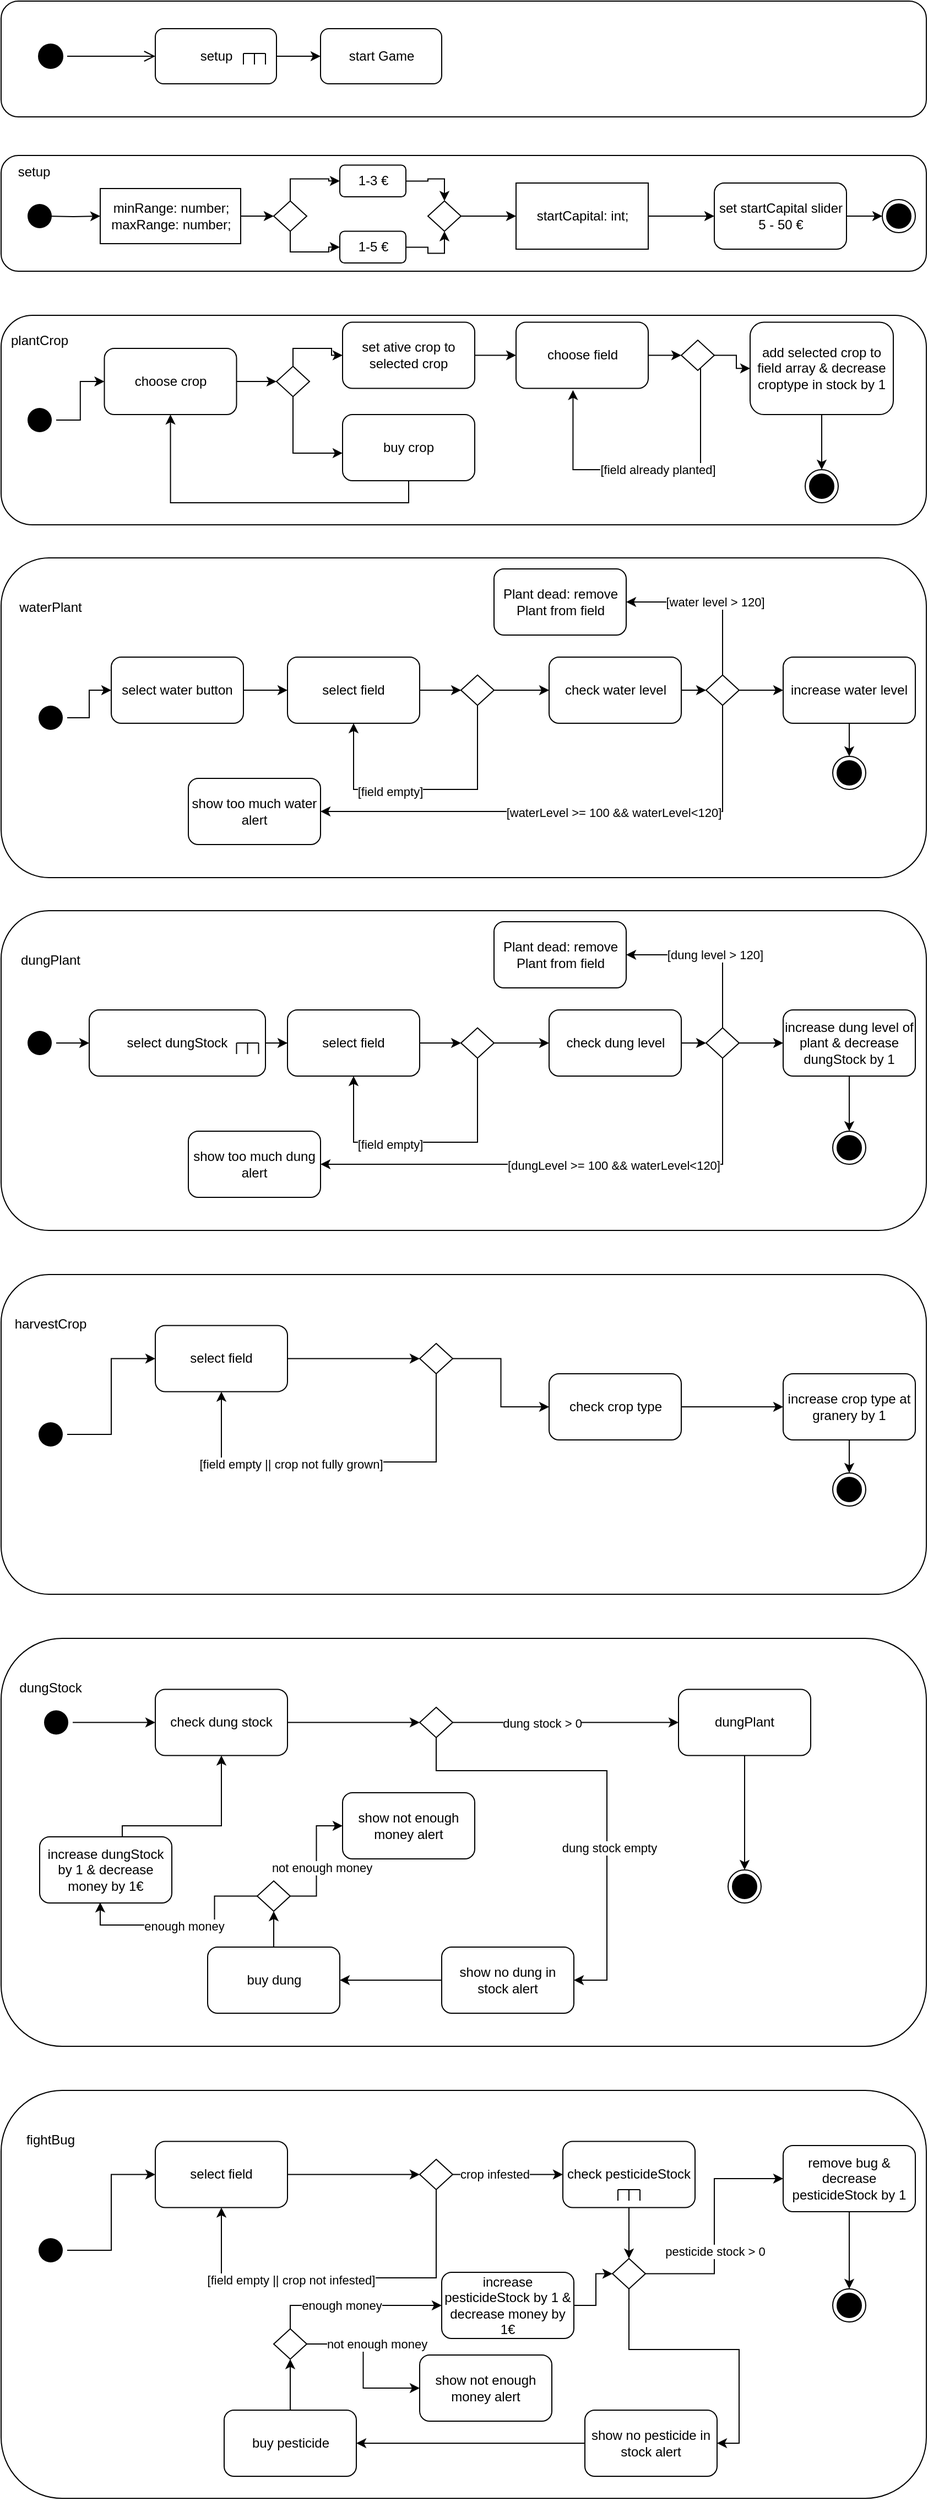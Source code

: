 <mxfile version="20.0.4" type="device"><diagram id="ljywPonGEnVILHPNDB17" name="Page-1"><mxGraphModel dx="1185" dy="603" grid="1" gridSize="10" guides="1" tooltips="1" connect="1" arrows="1" fold="1" page="1" pageScale="1" pageWidth="827" pageHeight="1169" math="0" shadow="0"><root><mxCell id="0"/><mxCell id="1" parent="0"/><mxCell id="o3hICft6uvApvgcDOu5k-13" value="" style="rounded=1;whiteSpace=wrap;html=1;" vertex="1" parent="1"><mxGeometry x="110" y="205" width="840" height="105" as="geometry"/></mxCell><mxCell id="o3hICft6uvApvgcDOu5k-1" value="" style="rounded=1;whiteSpace=wrap;html=1;" vertex="1" parent="1"><mxGeometry x="110" y="65" width="840" height="105" as="geometry"/></mxCell><mxCell id="o3hICft6uvApvgcDOu5k-2" value="" style="ellipse;html=1;shape=startState;fillColor=#000000;strokeColor=#000000;" vertex="1" parent="1"><mxGeometry x="140" y="100" width="30" height="30" as="geometry"/></mxCell><mxCell id="o3hICft6uvApvgcDOu5k-3" value="" style="edgeStyle=orthogonalEdgeStyle;html=1;verticalAlign=bottom;endArrow=open;endSize=8;strokeColor=#000000;rounded=0;entryX=0;entryY=0.5;entryDx=0;entryDy=0;" edge="1" source="o3hICft6uvApvgcDOu5k-2" parent="1" target="o3hICft6uvApvgcDOu5k-4"><mxGeometry relative="1" as="geometry"><mxPoint x="245" y="160" as="targetPoint"/></mxGeometry></mxCell><mxCell id="o3hICft6uvApvgcDOu5k-35" style="edgeStyle=orthogonalEdgeStyle;rounded=0;orthogonalLoop=1;jettySize=auto;html=1;endArrow=classic;endFill=1;strokeColor=#000000;" edge="1" parent="1" source="o3hICft6uvApvgcDOu5k-4" target="o3hICft6uvApvgcDOu5k-34"><mxGeometry relative="1" as="geometry"/></mxCell><mxCell id="o3hICft6uvApvgcDOu5k-4" value="setup" style="html=1;rounded=1;" vertex="1" parent="1"><mxGeometry x="250" y="90" width="110" height="50" as="geometry"/></mxCell><mxCell id="o3hICft6uvApvgcDOu5k-5" value="&lt;div&gt;minRange: number;&lt;br&gt;&lt;/div&gt;&lt;div&gt;maxRange: number;&lt;br&gt;&lt;/div&gt;" style="html=1;" vertex="1" parent="1"><mxGeometry x="200" y="235" width="127.5" height="50" as="geometry"/></mxCell><mxCell id="o3hICft6uvApvgcDOu5k-12" value="" style="group" vertex="1" connectable="0" parent="1"><mxGeometry x="330" y="112.5" width="20" height="10" as="geometry"/></mxCell><mxCell id="o3hICft6uvApvgcDOu5k-8" value="" style="endArrow=none;html=1;rounded=0;strokeColor=#000000;" edge="1" parent="o3hICft6uvApvgcDOu5k-12"><mxGeometry width="50" height="50" relative="1" as="geometry"><mxPoint y="10" as="sourcePoint"/><mxPoint as="targetPoint"/></mxGeometry></mxCell><mxCell id="o3hICft6uvApvgcDOu5k-9" value="" style="endArrow=none;html=1;rounded=0;strokeColor=#000000;" edge="1" parent="o3hICft6uvApvgcDOu5k-12"><mxGeometry width="50" height="50" relative="1" as="geometry"><mxPoint as="sourcePoint"/><mxPoint x="20" as="targetPoint"/></mxGeometry></mxCell><mxCell id="o3hICft6uvApvgcDOu5k-10" value="" style="endArrow=none;html=1;rounded=0;strokeColor=#000000;" edge="1" parent="o3hICft6uvApvgcDOu5k-12"><mxGeometry width="50" height="50" relative="1" as="geometry"><mxPoint x="20" y="10" as="sourcePoint"/><mxPoint x="20" as="targetPoint"/></mxGeometry></mxCell><mxCell id="o3hICft6uvApvgcDOu5k-11" value="" style="endArrow=none;html=1;rounded=0;strokeColor=#000000;" edge="1" parent="o3hICft6uvApvgcDOu5k-12"><mxGeometry width="50" height="50" relative="1" as="geometry"><mxPoint x="10" y="10" as="sourcePoint"/><mxPoint x="10" as="targetPoint"/></mxGeometry></mxCell><mxCell id="o3hICft6uvApvgcDOu5k-14" value="setup" style="text;html=1;strokeColor=none;fillColor=none;align=center;verticalAlign=middle;whiteSpace=wrap;rounded=0;" vertex="1" parent="1"><mxGeometry x="110" y="205" width="60" height="30" as="geometry"/></mxCell><mxCell id="o3hICft6uvApvgcDOu5k-20" style="edgeStyle=orthogonalEdgeStyle;rounded=0;orthogonalLoop=1;jettySize=auto;html=1;entryX=0;entryY=0.5;entryDx=0;entryDy=0;strokeColor=#000000;exitX=0.5;exitY=1;exitDx=0;exitDy=0;" edge="1" parent="1" source="o3hICft6uvApvgcDOu5k-16" target="o3hICft6uvApvgcDOu5k-19"><mxGeometry relative="1" as="geometry"><Array as="points"><mxPoint x="372.5" y="292.5"/><mxPoint x="407.5" y="292.5"/><mxPoint x="407.5" y="288.5"/></Array></mxGeometry></mxCell><mxCell id="o3hICft6uvApvgcDOu5k-21" style="edgeStyle=orthogonalEdgeStyle;rounded=0;orthogonalLoop=1;jettySize=auto;html=1;exitX=0.5;exitY=0;exitDx=0;exitDy=0;entryX=0;entryY=0.5;entryDx=0;entryDy=0;endArrow=classic;endFill=1;strokeColor=#000000;" edge="1" parent="1" source="o3hICft6uvApvgcDOu5k-16" target="o3hICft6uvApvgcDOu5k-18"><mxGeometry relative="1" as="geometry"/></mxCell><mxCell id="o3hICft6uvApvgcDOu5k-16" value="" style="rhombus;whiteSpace=wrap;html=1;" vertex="1" parent="1"><mxGeometry x="357.5" y="246.25" width="30" height="27.5" as="geometry"/></mxCell><mxCell id="o3hICft6uvApvgcDOu5k-17" value="" style="endArrow=classic;html=1;rounded=0;strokeColor=#000000;entryX=0;entryY=0.5;entryDx=0;entryDy=0;exitX=1;exitY=0.5;exitDx=0;exitDy=0;endFill=1;" edge="1" parent="1" source="o3hICft6uvApvgcDOu5k-5" target="o3hICft6uvApvgcDOu5k-16"><mxGeometry width="50" height="50" relative="1" as="geometry"><mxPoint x="427.5" y="342.5" as="sourcePoint"/><mxPoint x="477.5" y="292.5" as="targetPoint"/></mxGeometry></mxCell><mxCell id="o3hICft6uvApvgcDOu5k-24" style="edgeStyle=orthogonalEdgeStyle;rounded=0;orthogonalLoop=1;jettySize=auto;html=1;entryX=0.5;entryY=0;entryDx=0;entryDy=0;endArrow=classic;endFill=1;strokeColor=#000000;" edge="1" parent="1" source="o3hICft6uvApvgcDOu5k-18" target="o3hICft6uvApvgcDOu5k-22"><mxGeometry relative="1" as="geometry"/></mxCell><mxCell id="o3hICft6uvApvgcDOu5k-18" value="1-3 €" style="rounded=1;whiteSpace=wrap;html=1;" vertex="1" parent="1"><mxGeometry x="417.5" y="213.75" width="60" height="28.75" as="geometry"/></mxCell><mxCell id="o3hICft6uvApvgcDOu5k-23" style="edgeStyle=orthogonalEdgeStyle;rounded=0;orthogonalLoop=1;jettySize=auto;html=1;entryX=0.5;entryY=1;entryDx=0;entryDy=0;endArrow=classic;endFill=1;strokeColor=#000000;" edge="1" parent="1" source="o3hICft6uvApvgcDOu5k-19" target="o3hICft6uvApvgcDOu5k-22"><mxGeometry relative="1" as="geometry"/></mxCell><mxCell id="o3hICft6uvApvgcDOu5k-19" value="1-5 €" style="rounded=1;whiteSpace=wrap;html=1;" vertex="1" parent="1"><mxGeometry x="417.5" y="273.75" width="60" height="28.75" as="geometry"/></mxCell><mxCell id="o3hICft6uvApvgcDOu5k-30" style="edgeStyle=orthogonalEdgeStyle;rounded=0;orthogonalLoop=1;jettySize=auto;html=1;endArrow=classic;endFill=1;strokeColor=#000000;" edge="1" parent="1" source="o3hICft6uvApvgcDOu5k-22" target="o3hICft6uvApvgcDOu5k-28"><mxGeometry relative="1" as="geometry"/></mxCell><mxCell id="o3hICft6uvApvgcDOu5k-22" value="" style="rhombus;whiteSpace=wrap;html=1;" vertex="1" parent="1"><mxGeometry x="497.5" y="246.25" width="30" height="27.5" as="geometry"/></mxCell><mxCell id="o3hICft6uvApvgcDOu5k-32" style="edgeStyle=orthogonalEdgeStyle;rounded=0;orthogonalLoop=1;jettySize=auto;html=1;endArrow=classic;endFill=1;strokeColor=#000000;" edge="1" parent="1" source="o3hICft6uvApvgcDOu5k-28" target="o3hICft6uvApvgcDOu5k-31"><mxGeometry relative="1" as="geometry"/></mxCell><mxCell id="o3hICft6uvApvgcDOu5k-28" value="startCapital: int;" style="rounded=0;whiteSpace=wrap;html=1;" vertex="1" parent="1"><mxGeometry x="577.5" y="230" width="120" height="60" as="geometry"/></mxCell><mxCell id="o3hICft6uvApvgcDOu5k-41" style="edgeStyle=orthogonalEdgeStyle;rounded=0;orthogonalLoop=1;jettySize=auto;html=1;entryX=0;entryY=0.5;entryDx=0;entryDy=0;endArrow=classic;endFill=1;strokeColor=#000000;" edge="1" parent="1" source="o3hICft6uvApvgcDOu5k-31" target="o3hICft6uvApvgcDOu5k-38"><mxGeometry relative="1" as="geometry"/></mxCell><mxCell id="o3hICft6uvApvgcDOu5k-31" value="set startCapital slider 5 - 50 €" style="rounded=1;whiteSpace=wrap;html=1;" vertex="1" parent="1"><mxGeometry x="757.5" y="230" width="120" height="60" as="geometry"/></mxCell><mxCell id="o3hICft6uvApvgcDOu5k-34" value="start Game" style="html=1;rounded=1;" vertex="1" parent="1"><mxGeometry x="400" y="90" width="110" height="50" as="geometry"/></mxCell><mxCell id="o3hICft6uvApvgcDOu5k-37" style="edgeStyle=orthogonalEdgeStyle;rounded=0;orthogonalLoop=1;jettySize=auto;html=1;entryX=0;entryY=0.5;entryDx=0;entryDy=0;endArrow=classic;endFill=1;strokeColor=#000000;" edge="1" parent="1" target="o3hICft6uvApvgcDOu5k-5"><mxGeometry relative="1" as="geometry"><mxPoint x="150" y="260" as="sourcePoint"/></mxGeometry></mxCell><mxCell id="o3hICft6uvApvgcDOu5k-36" value="" style="ellipse;html=1;shape=endState;fillColor=#000000;strokeColor=none;rounded=1;" vertex="1" parent="1"><mxGeometry x="130" y="245" width="30" height="30" as="geometry"/></mxCell><mxCell id="o3hICft6uvApvgcDOu5k-38" value="" style="ellipse;html=1;shape=endState;fillColor=#000000;strokeColor=#000000;rounded=1;" vertex="1" parent="1"><mxGeometry x="910" y="245" width="30" height="30" as="geometry"/></mxCell><mxCell id="o3hICft6uvApvgcDOu5k-42" value="" style="rounded=1;whiteSpace=wrap;html=1;" vertex="1" parent="1"><mxGeometry x="110" y="350" width="840" height="190" as="geometry"/></mxCell><mxCell id="o3hICft6uvApvgcDOu5k-48" style="edgeStyle=orthogonalEdgeStyle;rounded=0;orthogonalLoop=1;jettySize=auto;html=1;entryX=0;entryY=0.5;entryDx=0;entryDy=0;endArrow=classic;endFill=1;strokeColor=#000000;" edge="1" parent="1" source="o3hICft6uvApvgcDOu5k-43" target="o3hICft6uvApvgcDOu5k-45"><mxGeometry relative="1" as="geometry"/></mxCell><mxCell id="o3hICft6uvApvgcDOu5k-43" value="" style="ellipse;html=1;shape=endState;fillColor=#000000;strokeColor=none;rounded=1;" vertex="1" parent="1"><mxGeometry x="130" y="430" width="30" height="30" as="geometry"/></mxCell><mxCell id="o3hICft6uvApvgcDOu5k-52" style="edgeStyle=orthogonalEdgeStyle;rounded=0;orthogonalLoop=1;jettySize=auto;html=1;entryX=0;entryY=0.5;entryDx=0;entryDy=0;endArrow=classic;endFill=1;strokeColor=#000000;" edge="1" parent="1" source="o3hICft6uvApvgcDOu5k-45" target="o3hICft6uvApvgcDOu5k-50"><mxGeometry relative="1" as="geometry"/></mxCell><mxCell id="o3hICft6uvApvgcDOu5k-45" value="choose crop" style="rounded=1;whiteSpace=wrap;html=1;strokeColor=#000000;" vertex="1" parent="1"><mxGeometry x="203.75" y="380" width="120" height="60" as="geometry"/></mxCell><mxCell id="o3hICft6uvApvgcDOu5k-49" value="plantCrop" style="text;html=1;strokeColor=none;fillColor=none;align=center;verticalAlign=middle;whiteSpace=wrap;rounded=0;" vertex="1" parent="1"><mxGeometry x="115" y="357.5" width="60" height="30" as="geometry"/></mxCell><mxCell id="o3hICft6uvApvgcDOu5k-55" style="edgeStyle=orthogonalEdgeStyle;rounded=0;orthogonalLoop=1;jettySize=auto;html=1;entryX=0;entryY=0.583;entryDx=0;entryDy=0;entryPerimeter=0;endArrow=classic;endFill=1;strokeColor=#000000;exitX=0.5;exitY=1;exitDx=0;exitDy=0;" edge="1" parent="1" source="o3hICft6uvApvgcDOu5k-50" target="o3hICft6uvApvgcDOu5k-54"><mxGeometry relative="1" as="geometry"/></mxCell><mxCell id="o3hICft6uvApvgcDOu5k-56" style="edgeStyle=orthogonalEdgeStyle;rounded=0;orthogonalLoop=1;jettySize=auto;html=1;exitX=0.5;exitY=0;exitDx=0;exitDy=0;entryX=0;entryY=0.5;entryDx=0;entryDy=0;endArrow=classic;endFill=1;strokeColor=#000000;" edge="1" parent="1" source="o3hICft6uvApvgcDOu5k-50" target="o3hICft6uvApvgcDOu5k-53"><mxGeometry relative="1" as="geometry"><Array as="points"><mxPoint x="375" y="380"/><mxPoint x="410" y="380"/><mxPoint x="410" y="386"/></Array></mxGeometry></mxCell><mxCell id="o3hICft6uvApvgcDOu5k-50" value="" style="rhombus;whiteSpace=wrap;html=1;" vertex="1" parent="1"><mxGeometry x="360" y="396.25" width="30" height="27.5" as="geometry"/></mxCell><mxCell id="o3hICft6uvApvgcDOu5k-61" style="edgeStyle=orthogonalEdgeStyle;rounded=0;orthogonalLoop=1;jettySize=auto;html=1;entryX=0;entryY=0.5;entryDx=0;entryDy=0;endArrow=classic;endFill=1;strokeColor=#000000;" edge="1" parent="1" source="o3hICft6uvApvgcDOu5k-53" target="o3hICft6uvApvgcDOu5k-57"><mxGeometry relative="1" as="geometry"/></mxCell><mxCell id="o3hICft6uvApvgcDOu5k-53" value="set ative crop to selected crop" style="rounded=1;whiteSpace=wrap;html=1;strokeColor=#000000;" vertex="1" parent="1"><mxGeometry x="420" y="356.25" width="120" height="60" as="geometry"/></mxCell><mxCell id="o3hICft6uvApvgcDOu5k-58" style="edgeStyle=orthogonalEdgeStyle;rounded=0;orthogonalLoop=1;jettySize=auto;html=1;entryX=0.5;entryY=1;entryDx=0;entryDy=0;endArrow=classic;endFill=1;strokeColor=#000000;exitX=0.5;exitY=1;exitDx=0;exitDy=0;" edge="1" parent="1" source="o3hICft6uvApvgcDOu5k-54" target="o3hICft6uvApvgcDOu5k-45"><mxGeometry relative="1" as="geometry"/></mxCell><mxCell id="o3hICft6uvApvgcDOu5k-54" value="buy crop" style="rounded=1;whiteSpace=wrap;html=1;strokeColor=#000000;" vertex="1" parent="1"><mxGeometry x="420" y="440" width="120" height="60" as="geometry"/></mxCell><mxCell id="o3hICft6uvApvgcDOu5k-75" style="edgeStyle=orthogonalEdgeStyle;rounded=0;orthogonalLoop=1;jettySize=auto;html=1;entryX=0;entryY=0.5;entryDx=0;entryDy=0;endArrow=classic;endFill=1;strokeColor=#000000;" edge="1" parent="1" source="o3hICft6uvApvgcDOu5k-57" target="o3hICft6uvApvgcDOu5k-73"><mxGeometry relative="1" as="geometry"/></mxCell><mxCell id="o3hICft6uvApvgcDOu5k-57" value="choose field" style="rounded=1;whiteSpace=wrap;html=1;strokeColor=#000000;" vertex="1" parent="1"><mxGeometry x="577.5" y="356.25" width="120" height="60" as="geometry"/></mxCell><mxCell id="o3hICft6uvApvgcDOu5k-66" style="edgeStyle=orthogonalEdgeStyle;rounded=0;orthogonalLoop=1;jettySize=auto;html=1;exitX=0.5;exitY=1;exitDx=0;exitDy=0;entryX=0.5;entryY=0;entryDx=0;entryDy=0;endArrow=classic;endFill=1;strokeColor=#000000;" edge="1" parent="1" source="o3hICft6uvApvgcDOu5k-62" target="o3hICft6uvApvgcDOu5k-64"><mxGeometry relative="1" as="geometry"/></mxCell><mxCell id="o3hICft6uvApvgcDOu5k-62" value="add selected crop to field array &amp;amp; decrease croptype in stock by 1" style="rounded=1;whiteSpace=wrap;html=1;strokeColor=#000000;" vertex="1" parent="1"><mxGeometry x="790" y="356.25" width="130" height="83.75" as="geometry"/></mxCell><mxCell id="o3hICft6uvApvgcDOu5k-64" value="" style="ellipse;html=1;shape=endState;fillColor=#000000;strokeColor=#000000;rounded=1;" vertex="1" parent="1"><mxGeometry x="840" y="490" width="30" height="30" as="geometry"/></mxCell><mxCell id="o3hICft6uvApvgcDOu5k-67" value="" style="rounded=1;whiteSpace=wrap;html=1;" vertex="1" parent="1"><mxGeometry x="110" y="570" width="840" height="290" as="geometry"/></mxCell><mxCell id="o3hICft6uvApvgcDOu5k-68" value="waterPlant" style="text;html=1;strokeColor=none;fillColor=none;align=center;verticalAlign=middle;whiteSpace=wrap;rounded=0;" vertex="1" parent="1"><mxGeometry x="125" y="600" width="60" height="30" as="geometry"/></mxCell><mxCell id="o3hICft6uvApvgcDOu5k-94" style="edgeStyle=orthogonalEdgeStyle;rounded=0;orthogonalLoop=1;jettySize=auto;html=1;endArrow=classic;endFill=1;strokeColor=#000000;" edge="1" parent="1" source="o3hICft6uvApvgcDOu5k-69" target="o3hICft6uvApvgcDOu5k-71"><mxGeometry relative="1" as="geometry"/></mxCell><mxCell id="o3hICft6uvApvgcDOu5k-69" value="" style="ellipse;html=1;shape=endState;fillColor=#000000;strokeColor=none;rounded=1;" vertex="1" parent="1"><mxGeometry x="140" y="700" width="30" height="30" as="geometry"/></mxCell><mxCell id="o3hICft6uvApvgcDOu5k-95" style="edgeStyle=orthogonalEdgeStyle;rounded=0;orthogonalLoop=1;jettySize=auto;html=1;endArrow=classic;endFill=1;strokeColor=#000000;" edge="1" parent="1" source="o3hICft6uvApvgcDOu5k-71" target="o3hICft6uvApvgcDOu5k-72"><mxGeometry relative="1" as="geometry"/></mxCell><mxCell id="o3hICft6uvApvgcDOu5k-71" value="select water button" style="rounded=1;whiteSpace=wrap;html=1;strokeColor=#000000;" vertex="1" parent="1"><mxGeometry x="210" y="660" width="120" height="60" as="geometry"/></mxCell><mxCell id="o3hICft6uvApvgcDOu5k-80" style="edgeStyle=orthogonalEdgeStyle;rounded=0;orthogonalLoop=1;jettySize=auto;html=1;endArrow=classic;endFill=1;strokeColor=#000000;" edge="1" parent="1" source="o3hICft6uvApvgcDOu5k-72" target="o3hICft6uvApvgcDOu5k-79"><mxGeometry relative="1" as="geometry"/></mxCell><mxCell id="o3hICft6uvApvgcDOu5k-72" value="select field" style="rounded=1;whiteSpace=wrap;html=1;strokeColor=#000000;" vertex="1" parent="1"><mxGeometry x="370" y="660" width="120" height="60" as="geometry"/></mxCell><mxCell id="o3hICft6uvApvgcDOu5k-76" style="edgeStyle=orthogonalEdgeStyle;rounded=0;orthogonalLoop=1;jettySize=auto;html=1;entryX=0.431;entryY=1.026;entryDx=0;entryDy=0;entryPerimeter=0;endArrow=classic;endFill=1;strokeColor=#000000;" edge="1" parent="1" source="o3hICft6uvApvgcDOu5k-73" target="o3hICft6uvApvgcDOu5k-57"><mxGeometry relative="1" as="geometry"><Array as="points"><mxPoint x="745" y="490"/><mxPoint x="629" y="490"/></Array></mxGeometry></mxCell><mxCell id="o3hICft6uvApvgcDOu5k-77" value="[field already planted]" style="edgeLabel;html=1;align=center;verticalAlign=middle;resizable=0;points=[];" vertex="1" connectable="0" parent="o3hICft6uvApvgcDOu5k-76"><mxGeometry x="-0.061" relative="1" as="geometry"><mxPoint as="offset"/></mxGeometry></mxCell><mxCell id="o3hICft6uvApvgcDOu5k-78" style="edgeStyle=orthogonalEdgeStyle;rounded=0;orthogonalLoop=1;jettySize=auto;html=1;entryX=0;entryY=0.5;entryDx=0;entryDy=0;endArrow=classic;endFill=1;strokeColor=#000000;" edge="1" parent="1" source="o3hICft6uvApvgcDOu5k-73" target="o3hICft6uvApvgcDOu5k-62"><mxGeometry relative="1" as="geometry"/></mxCell><mxCell id="o3hICft6uvApvgcDOu5k-73" value="" style="rhombus;whiteSpace=wrap;html=1;" vertex="1" parent="1"><mxGeometry x="727.5" y="372.5" width="30" height="27.5" as="geometry"/></mxCell><mxCell id="o3hICft6uvApvgcDOu5k-81" style="edgeStyle=orthogonalEdgeStyle;rounded=0;orthogonalLoop=1;jettySize=auto;html=1;exitX=0.5;exitY=1;exitDx=0;exitDy=0;entryX=0.5;entryY=1;entryDx=0;entryDy=0;endArrow=classic;endFill=1;strokeColor=#000000;" edge="1" parent="1" source="o3hICft6uvApvgcDOu5k-79" target="o3hICft6uvApvgcDOu5k-72"><mxGeometry relative="1" as="geometry"><Array as="points"><mxPoint x="543" y="780"/><mxPoint x="430" y="780"/></Array></mxGeometry></mxCell><mxCell id="o3hICft6uvApvgcDOu5k-82" value="[field empty]" style="edgeLabel;html=1;align=center;verticalAlign=middle;resizable=0;points=[];" vertex="1" connectable="0" parent="o3hICft6uvApvgcDOu5k-81"><mxGeometry x="0.256" y="2" relative="1" as="geometry"><mxPoint as="offset"/></mxGeometry></mxCell><mxCell id="o3hICft6uvApvgcDOu5k-84" style="edgeStyle=orthogonalEdgeStyle;rounded=0;orthogonalLoop=1;jettySize=auto;html=1;exitX=1;exitY=0.5;exitDx=0;exitDy=0;entryX=0;entryY=0.5;entryDx=0;entryDy=0;endArrow=classic;endFill=1;strokeColor=#000000;" edge="1" parent="1" source="o3hICft6uvApvgcDOu5k-79" target="o3hICft6uvApvgcDOu5k-83"><mxGeometry relative="1" as="geometry"/></mxCell><mxCell id="o3hICft6uvApvgcDOu5k-79" value="" style="rhombus;whiteSpace=wrap;html=1;fontStyle=1" vertex="1" parent="1"><mxGeometry x="527.5" y="676.25" width="30" height="27.5" as="geometry"/></mxCell><mxCell id="o3hICft6uvApvgcDOu5k-86" style="edgeStyle=orthogonalEdgeStyle;rounded=0;orthogonalLoop=1;jettySize=auto;html=1;entryX=0;entryY=0.5;entryDx=0;entryDy=0;endArrow=classic;endFill=1;strokeColor=#000000;" edge="1" parent="1" source="o3hICft6uvApvgcDOu5k-83" target="o3hICft6uvApvgcDOu5k-85"><mxGeometry relative="1" as="geometry"/></mxCell><mxCell id="o3hICft6uvApvgcDOu5k-83" value="check water level" style="rounded=1;whiteSpace=wrap;html=1;strokeColor=#000000;" vertex="1" parent="1"><mxGeometry x="607.5" y="660" width="120" height="60" as="geometry"/></mxCell><mxCell id="o3hICft6uvApvgcDOu5k-87" style="edgeStyle=orthogonalEdgeStyle;rounded=0;orthogonalLoop=1;jettySize=auto;html=1;endArrow=classic;endFill=1;strokeColor=#000000;entryX=1;entryY=0.5;entryDx=0;entryDy=0;" edge="1" parent="1" source="o3hICft6uvApvgcDOu5k-85" target="o3hICft6uvApvgcDOu5k-118"><mxGeometry relative="1" as="geometry"><Array as="points"><mxPoint x="765" y="800"/></Array></mxGeometry></mxCell><mxCell id="o3hICft6uvApvgcDOu5k-88" value="[waterLevel &amp;gt;= 100 &amp;amp;&amp;amp; waterLevel&amp;lt;120]" style="edgeLabel;html=1;align=center;verticalAlign=middle;resizable=0;points=[];" vertex="1" connectable="0" parent="o3hICft6uvApvgcDOu5k-87"><mxGeometry x="-0.151" y="1" relative="1" as="geometry"><mxPoint as="offset"/></mxGeometry></mxCell><mxCell id="o3hICft6uvApvgcDOu5k-91" style="edgeStyle=orthogonalEdgeStyle;rounded=0;orthogonalLoop=1;jettySize=auto;html=1;entryX=0;entryY=0.5;entryDx=0;entryDy=0;endArrow=classic;endFill=1;strokeColor=#000000;" edge="1" parent="1" source="o3hICft6uvApvgcDOu5k-85" target="o3hICft6uvApvgcDOu5k-89"><mxGeometry relative="1" as="geometry"/></mxCell><mxCell id="o3hICft6uvApvgcDOu5k-120" style="edgeStyle=orthogonalEdgeStyle;rounded=0;orthogonalLoop=1;jettySize=auto;html=1;exitX=0.5;exitY=0;exitDx=0;exitDy=0;entryX=1;entryY=0.5;entryDx=0;entryDy=0;endArrow=classic;endFill=1;strokeColor=#000000;" edge="1" parent="1" source="o3hICft6uvApvgcDOu5k-85" target="o3hICft6uvApvgcDOu5k-119"><mxGeometry relative="1" as="geometry"/></mxCell><mxCell id="o3hICft6uvApvgcDOu5k-121" value="[water level &amp;gt; 120]" style="edgeLabel;html=1;align=center;verticalAlign=middle;resizable=0;points=[];" vertex="1" connectable="0" parent="o3hICft6uvApvgcDOu5k-120"><mxGeometry x="-0.035" relative="1" as="geometry"><mxPoint as="offset"/></mxGeometry></mxCell><mxCell id="o3hICft6uvApvgcDOu5k-85" value="" style="rhombus;whiteSpace=wrap;html=1;fontStyle=1" vertex="1" parent="1"><mxGeometry x="750" y="676.25" width="30" height="27.5" as="geometry"/></mxCell><mxCell id="o3hICft6uvApvgcDOu5k-93" style="edgeStyle=orthogonalEdgeStyle;rounded=0;orthogonalLoop=1;jettySize=auto;html=1;entryX=0.5;entryY=0;entryDx=0;entryDy=0;endArrow=classic;endFill=1;strokeColor=#000000;" edge="1" parent="1" source="o3hICft6uvApvgcDOu5k-89" target="o3hICft6uvApvgcDOu5k-92"><mxGeometry relative="1" as="geometry"/></mxCell><mxCell id="o3hICft6uvApvgcDOu5k-89" value="increase water level" style="rounded=1;whiteSpace=wrap;html=1;strokeColor=#000000;" vertex="1" parent="1"><mxGeometry x="820" y="660" width="120" height="60" as="geometry"/></mxCell><mxCell id="o3hICft6uvApvgcDOu5k-92" value="" style="ellipse;html=1;shape=endState;fillColor=#000000;strokeColor=#000000;rounded=1;" vertex="1" parent="1"><mxGeometry x="865" y="750" width="30" height="30" as="geometry"/></mxCell><mxCell id="o3hICft6uvApvgcDOu5k-118" value="show too much water alert" style="rounded=1;whiteSpace=wrap;html=1;strokeColor=#000000;" vertex="1" parent="1"><mxGeometry x="280" y="770" width="120" height="60" as="geometry"/></mxCell><mxCell id="o3hICft6uvApvgcDOu5k-119" value="Plant dead: remove Plant from field" style="rounded=1;whiteSpace=wrap;html=1;strokeColor=#000000;" vertex="1" parent="1"><mxGeometry x="557.5" y="580" width="120" height="60" as="geometry"/></mxCell><mxCell id="o3hICft6uvApvgcDOu5k-122" value="" style="rounded=1;whiteSpace=wrap;html=1;" vertex="1" parent="1"><mxGeometry x="110" y="890" width="840" height="290" as="geometry"/></mxCell><mxCell id="o3hICft6uvApvgcDOu5k-123" value="dungPlant" style="text;html=1;strokeColor=none;fillColor=none;align=center;verticalAlign=middle;whiteSpace=wrap;rounded=0;" vertex="1" parent="1"><mxGeometry x="125" y="920" width="60" height="30" as="geometry"/></mxCell><mxCell id="o3hICft6uvApvgcDOu5k-124" style="edgeStyle=orthogonalEdgeStyle;rounded=0;orthogonalLoop=1;jettySize=auto;html=1;endArrow=classic;endFill=1;strokeColor=#000000;" edge="1" parent="1" source="o3hICft6uvApvgcDOu5k-125" target="o3hICft6uvApvgcDOu5k-127"><mxGeometry relative="1" as="geometry"/></mxCell><mxCell id="o3hICft6uvApvgcDOu5k-125" value="" style="ellipse;html=1;shape=endState;fillColor=#000000;strokeColor=none;rounded=1;" vertex="1" parent="1"><mxGeometry x="130" y="995" width="30" height="30" as="geometry"/></mxCell><mxCell id="o3hICft6uvApvgcDOu5k-126" style="edgeStyle=orthogonalEdgeStyle;rounded=0;orthogonalLoop=1;jettySize=auto;html=1;endArrow=classic;endFill=1;strokeColor=#000000;" edge="1" parent="1" source="o3hICft6uvApvgcDOu5k-127" target="o3hICft6uvApvgcDOu5k-129"><mxGeometry relative="1" as="geometry"/></mxCell><mxCell id="o3hICft6uvApvgcDOu5k-127" value="select dungStock" style="rounded=1;whiteSpace=wrap;html=1;strokeColor=#000000;" vertex="1" parent="1"><mxGeometry x="190" y="980" width="160" height="60" as="geometry"/></mxCell><mxCell id="o3hICft6uvApvgcDOu5k-128" style="edgeStyle=orthogonalEdgeStyle;rounded=0;orthogonalLoop=1;jettySize=auto;html=1;endArrow=classic;endFill=1;strokeColor=#000000;" edge="1" parent="1" source="o3hICft6uvApvgcDOu5k-129" target="o3hICft6uvApvgcDOu5k-133"><mxGeometry relative="1" as="geometry"/></mxCell><mxCell id="o3hICft6uvApvgcDOu5k-129" value="select field" style="rounded=1;whiteSpace=wrap;html=1;strokeColor=#000000;" vertex="1" parent="1"><mxGeometry x="370" y="980" width="120" height="60" as="geometry"/></mxCell><mxCell id="o3hICft6uvApvgcDOu5k-130" style="edgeStyle=orthogonalEdgeStyle;rounded=0;orthogonalLoop=1;jettySize=auto;html=1;exitX=0.5;exitY=1;exitDx=0;exitDy=0;entryX=0.5;entryY=1;entryDx=0;entryDy=0;endArrow=classic;endFill=1;strokeColor=#000000;" edge="1" parent="1" source="o3hICft6uvApvgcDOu5k-133" target="o3hICft6uvApvgcDOu5k-129"><mxGeometry relative="1" as="geometry"><Array as="points"><mxPoint x="543" y="1100"/><mxPoint x="430" y="1100"/></Array></mxGeometry></mxCell><mxCell id="o3hICft6uvApvgcDOu5k-131" value="[field empty]" style="edgeLabel;html=1;align=center;verticalAlign=middle;resizable=0;points=[];" vertex="1" connectable="0" parent="o3hICft6uvApvgcDOu5k-130"><mxGeometry x="0.256" y="2" relative="1" as="geometry"><mxPoint as="offset"/></mxGeometry></mxCell><mxCell id="o3hICft6uvApvgcDOu5k-132" style="edgeStyle=orthogonalEdgeStyle;rounded=0;orthogonalLoop=1;jettySize=auto;html=1;exitX=1;exitY=0.5;exitDx=0;exitDy=0;entryX=0;entryY=0.5;entryDx=0;entryDy=0;endArrow=classic;endFill=1;strokeColor=#000000;" edge="1" parent="1" source="o3hICft6uvApvgcDOu5k-133" target="o3hICft6uvApvgcDOu5k-135"><mxGeometry relative="1" as="geometry"/></mxCell><mxCell id="o3hICft6uvApvgcDOu5k-133" value="" style="rhombus;whiteSpace=wrap;html=1;fontStyle=1" vertex="1" parent="1"><mxGeometry x="527.5" y="996.25" width="30" height="27.5" as="geometry"/></mxCell><mxCell id="o3hICft6uvApvgcDOu5k-134" style="edgeStyle=orthogonalEdgeStyle;rounded=0;orthogonalLoop=1;jettySize=auto;html=1;entryX=0;entryY=0.5;entryDx=0;entryDy=0;endArrow=classic;endFill=1;strokeColor=#000000;" edge="1" parent="1" source="o3hICft6uvApvgcDOu5k-135" target="o3hICft6uvApvgcDOu5k-141"><mxGeometry relative="1" as="geometry"/></mxCell><mxCell id="o3hICft6uvApvgcDOu5k-135" value="check dung level" style="rounded=1;whiteSpace=wrap;html=1;strokeColor=#000000;" vertex="1" parent="1"><mxGeometry x="607.5" y="980" width="120" height="60" as="geometry"/></mxCell><mxCell id="o3hICft6uvApvgcDOu5k-136" style="edgeStyle=orthogonalEdgeStyle;rounded=0;orthogonalLoop=1;jettySize=auto;html=1;endArrow=classic;endFill=1;strokeColor=#000000;entryX=1;entryY=0.5;entryDx=0;entryDy=0;" edge="1" parent="1" source="o3hICft6uvApvgcDOu5k-141" target="o3hICft6uvApvgcDOu5k-145"><mxGeometry relative="1" as="geometry"><Array as="points"><mxPoint x="765" y="1120"/></Array></mxGeometry></mxCell><mxCell id="o3hICft6uvApvgcDOu5k-137" value="[dungLevel &amp;gt;= 100 &amp;amp;&amp;amp; waterLevel&amp;lt;120]" style="edgeLabel;html=1;align=center;verticalAlign=middle;resizable=0;points=[];" vertex="1" connectable="0" parent="o3hICft6uvApvgcDOu5k-136"><mxGeometry x="-0.151" y="1" relative="1" as="geometry"><mxPoint as="offset"/></mxGeometry></mxCell><mxCell id="o3hICft6uvApvgcDOu5k-138" style="edgeStyle=orthogonalEdgeStyle;rounded=0;orthogonalLoop=1;jettySize=auto;html=1;entryX=0;entryY=0.5;entryDx=0;entryDy=0;endArrow=classic;endFill=1;strokeColor=#000000;" edge="1" parent="1" source="o3hICft6uvApvgcDOu5k-141" target="o3hICft6uvApvgcDOu5k-143"><mxGeometry relative="1" as="geometry"/></mxCell><mxCell id="o3hICft6uvApvgcDOu5k-139" style="edgeStyle=orthogonalEdgeStyle;rounded=0;orthogonalLoop=1;jettySize=auto;html=1;exitX=0.5;exitY=0;exitDx=0;exitDy=0;entryX=1;entryY=0.5;entryDx=0;entryDy=0;endArrow=classic;endFill=1;strokeColor=#000000;" edge="1" parent="1" source="o3hICft6uvApvgcDOu5k-141" target="o3hICft6uvApvgcDOu5k-146"><mxGeometry relative="1" as="geometry"/></mxCell><mxCell id="o3hICft6uvApvgcDOu5k-140" value="[dung level &amp;gt; 120]" style="edgeLabel;html=1;align=center;verticalAlign=middle;resizable=0;points=[];" vertex="1" connectable="0" parent="o3hICft6uvApvgcDOu5k-139"><mxGeometry x="-0.035" relative="1" as="geometry"><mxPoint as="offset"/></mxGeometry></mxCell><mxCell id="o3hICft6uvApvgcDOu5k-141" value="" style="rhombus;whiteSpace=wrap;html=1;fontStyle=1" vertex="1" parent="1"><mxGeometry x="750" y="996.25" width="30" height="27.5" as="geometry"/></mxCell><mxCell id="o3hICft6uvApvgcDOu5k-142" style="edgeStyle=orthogonalEdgeStyle;rounded=0;orthogonalLoop=1;jettySize=auto;html=1;entryX=0.5;entryY=0;entryDx=0;entryDy=0;endArrow=classic;endFill=1;strokeColor=#000000;" edge="1" parent="1" source="o3hICft6uvApvgcDOu5k-143" target="o3hICft6uvApvgcDOu5k-144"><mxGeometry relative="1" as="geometry"/></mxCell><mxCell id="o3hICft6uvApvgcDOu5k-143" value="increase dung level of plant &amp;amp; decrease dungStock by 1" style="rounded=1;whiteSpace=wrap;html=1;strokeColor=#000000;" vertex="1" parent="1"><mxGeometry x="820" y="980" width="120" height="60" as="geometry"/></mxCell><mxCell id="o3hICft6uvApvgcDOu5k-144" value="" style="ellipse;html=1;shape=endState;fillColor=#000000;strokeColor=#000000;rounded=1;" vertex="1" parent="1"><mxGeometry x="865" y="1090" width="30" height="30" as="geometry"/></mxCell><mxCell id="o3hICft6uvApvgcDOu5k-145" value="show too much dung alert" style="rounded=1;whiteSpace=wrap;html=1;strokeColor=#000000;" vertex="1" parent="1"><mxGeometry x="280" y="1090" width="120" height="60" as="geometry"/></mxCell><mxCell id="o3hICft6uvApvgcDOu5k-146" value="Plant dead: remove Plant from field" style="rounded=1;whiteSpace=wrap;html=1;strokeColor=#000000;" vertex="1" parent="1"><mxGeometry x="557.5" y="900" width="120" height="60" as="geometry"/></mxCell><mxCell id="o3hICft6uvApvgcDOu5k-147" value="" style="rounded=1;whiteSpace=wrap;html=1;" vertex="1" parent="1"><mxGeometry x="110" y="1220" width="840" height="290" as="geometry"/></mxCell><mxCell id="o3hICft6uvApvgcDOu5k-148" value="harvestCrop" style="text;html=1;strokeColor=none;fillColor=none;align=center;verticalAlign=middle;whiteSpace=wrap;rounded=0;" vertex="1" parent="1"><mxGeometry x="125" y="1250" width="60" height="30" as="geometry"/></mxCell><mxCell id="o3hICft6uvApvgcDOu5k-149" style="edgeStyle=orthogonalEdgeStyle;rounded=0;orthogonalLoop=1;jettySize=auto;html=1;endArrow=classic;endFill=1;strokeColor=#000000;entryX=0;entryY=0.5;entryDx=0;entryDy=0;" edge="1" parent="1" source="o3hICft6uvApvgcDOu5k-150" target="o3hICft6uvApvgcDOu5k-154"><mxGeometry relative="1" as="geometry"><mxPoint x="210" y="1340" as="targetPoint"/></mxGeometry></mxCell><mxCell id="o3hICft6uvApvgcDOu5k-150" value="" style="ellipse;html=1;shape=endState;fillColor=#000000;strokeColor=none;rounded=1;" vertex="1" parent="1"><mxGeometry x="140" y="1350" width="30" height="30" as="geometry"/></mxCell><mxCell id="o3hICft6uvApvgcDOu5k-153" style="edgeStyle=orthogonalEdgeStyle;rounded=0;orthogonalLoop=1;jettySize=auto;html=1;endArrow=classic;endFill=1;strokeColor=#000000;" edge="1" parent="1" source="o3hICft6uvApvgcDOu5k-154" target="o3hICft6uvApvgcDOu5k-158"><mxGeometry relative="1" as="geometry"/></mxCell><mxCell id="o3hICft6uvApvgcDOu5k-154" value="select field" style="rounded=1;whiteSpace=wrap;html=1;strokeColor=#000000;" vertex="1" parent="1"><mxGeometry x="250" y="1266.25" width="120" height="60" as="geometry"/></mxCell><mxCell id="o3hICft6uvApvgcDOu5k-155" style="edgeStyle=orthogonalEdgeStyle;rounded=0;orthogonalLoop=1;jettySize=auto;html=1;exitX=0.5;exitY=1;exitDx=0;exitDy=0;entryX=0.5;entryY=1;entryDx=0;entryDy=0;endArrow=classic;endFill=1;strokeColor=#000000;" edge="1" parent="1" source="o3hICft6uvApvgcDOu5k-158" target="o3hICft6uvApvgcDOu5k-154"><mxGeometry relative="1" as="geometry"><Array as="points"><mxPoint x="505" y="1390"/><mxPoint x="310" y="1390"/></Array></mxGeometry></mxCell><mxCell id="o3hICft6uvApvgcDOu5k-156" value="[field empty || crop not fully grown]" style="edgeLabel;html=1;align=center;verticalAlign=middle;resizable=0;points=[];" vertex="1" connectable="0" parent="o3hICft6uvApvgcDOu5k-155"><mxGeometry x="0.256" y="2" relative="1" as="geometry"><mxPoint as="offset"/></mxGeometry></mxCell><mxCell id="o3hICft6uvApvgcDOu5k-157" style="edgeStyle=orthogonalEdgeStyle;rounded=0;orthogonalLoop=1;jettySize=auto;html=1;exitX=1;exitY=0.5;exitDx=0;exitDy=0;entryX=0;entryY=0.5;entryDx=0;entryDy=0;endArrow=classic;endFill=1;strokeColor=#000000;" edge="1" parent="1" source="o3hICft6uvApvgcDOu5k-158" target="o3hICft6uvApvgcDOu5k-160"><mxGeometry relative="1" as="geometry"/></mxCell><mxCell id="o3hICft6uvApvgcDOu5k-158" value="" style="rhombus;whiteSpace=wrap;html=1;fontStyle=1" vertex="1" parent="1"><mxGeometry x="490" y="1282.5" width="30" height="27.5" as="geometry"/></mxCell><mxCell id="o3hICft6uvApvgcDOu5k-159" style="edgeStyle=orthogonalEdgeStyle;rounded=0;orthogonalLoop=1;jettySize=auto;html=1;entryX=0;entryY=0.5;entryDx=0;entryDy=0;endArrow=classic;endFill=1;strokeColor=#000000;" edge="1" parent="1" source="o3hICft6uvApvgcDOu5k-160" target="o3hICft6uvApvgcDOu5k-168"><mxGeometry relative="1" as="geometry"><mxPoint x="750" y="1340" as="targetPoint"/></mxGeometry></mxCell><mxCell id="o3hICft6uvApvgcDOu5k-160" value="check crop type" style="rounded=1;whiteSpace=wrap;html=1;strokeColor=#000000;" vertex="1" parent="1"><mxGeometry x="607.5" y="1310" width="120" height="60" as="geometry"/></mxCell><mxCell id="o3hICft6uvApvgcDOu5k-167" style="edgeStyle=orthogonalEdgeStyle;rounded=0;orthogonalLoop=1;jettySize=auto;html=1;entryX=0.5;entryY=0;entryDx=0;entryDy=0;endArrow=classic;endFill=1;strokeColor=#000000;" edge="1" parent="1" source="o3hICft6uvApvgcDOu5k-168" target="o3hICft6uvApvgcDOu5k-169"><mxGeometry relative="1" as="geometry"/></mxCell><mxCell id="o3hICft6uvApvgcDOu5k-168" value="increase crop type at granery by 1" style="rounded=1;whiteSpace=wrap;html=1;strokeColor=#000000;" vertex="1" parent="1"><mxGeometry x="820" y="1310" width="120" height="60" as="geometry"/></mxCell><mxCell id="o3hICft6uvApvgcDOu5k-169" value="" style="ellipse;html=1;shape=endState;fillColor=#000000;strokeColor=#000000;rounded=1;" vertex="1" parent="1"><mxGeometry x="865" y="1400" width="30" height="30" as="geometry"/></mxCell><mxCell id="o3hICft6uvApvgcDOu5k-172" value="" style="group" vertex="1" connectable="0" parent="1"><mxGeometry x="323.75" y="1010" width="20" height="10" as="geometry"/></mxCell><mxCell id="o3hICft6uvApvgcDOu5k-173" value="" style="endArrow=none;html=1;rounded=0;strokeColor=#000000;" edge="1" parent="o3hICft6uvApvgcDOu5k-172"><mxGeometry width="50" height="50" relative="1" as="geometry"><mxPoint y="10" as="sourcePoint"/><mxPoint as="targetPoint"/></mxGeometry></mxCell><mxCell id="o3hICft6uvApvgcDOu5k-174" value="" style="endArrow=none;html=1;rounded=0;strokeColor=#000000;" edge="1" parent="o3hICft6uvApvgcDOu5k-172"><mxGeometry width="50" height="50" relative="1" as="geometry"><mxPoint as="sourcePoint"/><mxPoint x="20" as="targetPoint"/></mxGeometry></mxCell><mxCell id="o3hICft6uvApvgcDOu5k-175" value="" style="endArrow=none;html=1;rounded=0;strokeColor=#000000;" edge="1" parent="o3hICft6uvApvgcDOu5k-172"><mxGeometry width="50" height="50" relative="1" as="geometry"><mxPoint x="20" y="10" as="sourcePoint"/><mxPoint x="20" as="targetPoint"/></mxGeometry></mxCell><mxCell id="o3hICft6uvApvgcDOu5k-176" value="" style="endArrow=none;html=1;rounded=0;strokeColor=#000000;" edge="1" parent="o3hICft6uvApvgcDOu5k-172"><mxGeometry width="50" height="50" relative="1" as="geometry"><mxPoint x="10" y="10" as="sourcePoint"/><mxPoint x="10" as="targetPoint"/></mxGeometry></mxCell><mxCell id="o3hICft6uvApvgcDOu5k-177" value="" style="rounded=1;whiteSpace=wrap;html=1;" vertex="1" parent="1"><mxGeometry x="110" y="1550" width="840" height="370" as="geometry"/></mxCell><mxCell id="o3hICft6uvApvgcDOu5k-178" value="dungStock" style="text;html=1;strokeColor=none;fillColor=none;align=center;verticalAlign=middle;whiteSpace=wrap;rounded=0;" vertex="1" parent="1"><mxGeometry x="125" y="1580" width="60" height="30" as="geometry"/></mxCell><mxCell id="o3hICft6uvApvgcDOu5k-179" style="edgeStyle=orthogonalEdgeStyle;rounded=0;orthogonalLoop=1;jettySize=auto;html=1;endArrow=classic;endFill=1;strokeColor=#000000;entryX=0;entryY=0.5;entryDx=0;entryDy=0;" edge="1" parent="1" source="o3hICft6uvApvgcDOu5k-180" target="o3hICft6uvApvgcDOu5k-182"><mxGeometry relative="1" as="geometry"><mxPoint x="210" y="1670" as="targetPoint"/></mxGeometry></mxCell><mxCell id="o3hICft6uvApvgcDOu5k-180" value="" style="ellipse;html=1;shape=endState;fillColor=#000000;strokeColor=none;rounded=1;" vertex="1" parent="1"><mxGeometry x="145" y="1611.25" width="30" height="30" as="geometry"/></mxCell><mxCell id="o3hICft6uvApvgcDOu5k-181" style="edgeStyle=orthogonalEdgeStyle;rounded=0;orthogonalLoop=1;jettySize=auto;html=1;endArrow=classic;endFill=1;strokeColor=#000000;" edge="1" parent="1" source="o3hICft6uvApvgcDOu5k-182" target="o3hICft6uvApvgcDOu5k-186"><mxGeometry relative="1" as="geometry"/></mxCell><mxCell id="o3hICft6uvApvgcDOu5k-182" value="check dung stock" style="rounded=1;whiteSpace=wrap;html=1;strokeColor=#000000;" vertex="1" parent="1"><mxGeometry x="250" y="1596.25" width="120" height="60" as="geometry"/></mxCell><mxCell id="o3hICft6uvApvgcDOu5k-183" style="edgeStyle=orthogonalEdgeStyle;rounded=0;orthogonalLoop=1;jettySize=auto;html=1;exitX=0.5;exitY=1;exitDx=0;exitDy=0;endArrow=classic;endFill=1;strokeColor=#000000;" edge="1" parent="1" source="o3hICft6uvApvgcDOu5k-186" target="o3hICft6uvApvgcDOu5k-192"><mxGeometry relative="1" as="geometry"><Array as="points"><mxPoint x="505" y="1670"/><mxPoint x="660" y="1670"/><mxPoint x="660" y="1860"/></Array><mxPoint x="290" y="1730" as="targetPoint"/></mxGeometry></mxCell><mxCell id="o3hICft6uvApvgcDOu5k-184" value="dung stock empty" style="edgeLabel;html=1;align=center;verticalAlign=middle;resizable=0;points=[];" vertex="1" connectable="0" parent="o3hICft6uvApvgcDOu5k-183"><mxGeometry x="0.256" y="2" relative="1" as="geometry"><mxPoint as="offset"/></mxGeometry></mxCell><mxCell id="o3hICft6uvApvgcDOu5k-185" style="edgeStyle=orthogonalEdgeStyle;rounded=0;orthogonalLoop=1;jettySize=auto;html=1;exitX=1;exitY=0.5;exitDx=0;exitDy=0;entryX=0;entryY=0.5;entryDx=0;entryDy=0;endArrow=classic;endFill=1;strokeColor=#000000;" edge="1" parent="1" source="o3hICft6uvApvgcDOu5k-186" target="o3hICft6uvApvgcDOu5k-188"><mxGeometry relative="1" as="geometry"/></mxCell><mxCell id="o3hICft6uvApvgcDOu5k-197" value="dung stock &amp;gt; 0" style="edgeLabel;html=1;align=center;verticalAlign=middle;resizable=0;points=[];" vertex="1" connectable="0" parent="o3hICft6uvApvgcDOu5k-185"><mxGeometry x="-0.211" relative="1" as="geometry"><mxPoint as="offset"/></mxGeometry></mxCell><mxCell id="o3hICft6uvApvgcDOu5k-186" value="" style="rhombus;whiteSpace=wrap;html=1;fontStyle=1" vertex="1" parent="1"><mxGeometry x="490" y="1612.5" width="30" height="27.5" as="geometry"/></mxCell><mxCell id="o3hICft6uvApvgcDOu5k-187" style="edgeStyle=orthogonalEdgeStyle;rounded=0;orthogonalLoop=1;jettySize=auto;html=1;entryX=0.5;entryY=0;entryDx=0;entryDy=0;endArrow=classic;endFill=1;strokeColor=#000000;" edge="1" parent="1" source="o3hICft6uvApvgcDOu5k-188" target="o3hICft6uvApvgcDOu5k-191"><mxGeometry relative="1" as="geometry"><mxPoint x="820" y="1670" as="targetPoint"/></mxGeometry></mxCell><mxCell id="o3hICft6uvApvgcDOu5k-188" value="dungPlant" style="rounded=1;whiteSpace=wrap;html=1;strokeColor=#000000;" vertex="1" parent="1"><mxGeometry x="725" y="1596.25" width="120" height="60" as="geometry"/></mxCell><mxCell id="o3hICft6uvApvgcDOu5k-191" value="" style="ellipse;html=1;shape=endState;fillColor=#000000;strokeColor=#000000;rounded=1;" vertex="1" parent="1"><mxGeometry x="770" y="1760" width="30" height="30" as="geometry"/></mxCell><mxCell id="o3hICft6uvApvgcDOu5k-199" style="edgeStyle=orthogonalEdgeStyle;rounded=0;orthogonalLoop=1;jettySize=auto;html=1;entryX=1;entryY=0.5;entryDx=0;entryDy=0;endArrow=classic;endFill=1;strokeColor=#000000;" edge="1" parent="1" source="o3hICft6uvApvgcDOu5k-192" target="o3hICft6uvApvgcDOu5k-193"><mxGeometry relative="1" as="geometry"/></mxCell><mxCell id="o3hICft6uvApvgcDOu5k-192" value="show no dung in stock alert" style="rounded=1;whiteSpace=wrap;html=1;strokeColor=#000000;" vertex="1" parent="1"><mxGeometry x="510" y="1830" width="120" height="60" as="geometry"/></mxCell><mxCell id="o3hICft6uvApvgcDOu5k-204" style="edgeStyle=orthogonalEdgeStyle;rounded=0;orthogonalLoop=1;jettySize=auto;html=1;entryX=0.5;entryY=1;entryDx=0;entryDy=0;endArrow=classic;endFill=1;strokeColor=#000000;" edge="1" parent="1" source="o3hICft6uvApvgcDOu5k-193" target="o3hICft6uvApvgcDOu5k-201"><mxGeometry relative="1" as="geometry"/></mxCell><mxCell id="o3hICft6uvApvgcDOu5k-193" value="buy dung" style="rounded=1;whiteSpace=wrap;html=1;strokeColor=#000000;" vertex="1" parent="1"><mxGeometry x="297.5" y="1830" width="120" height="60" as="geometry"/></mxCell><mxCell id="o3hICft6uvApvgcDOu5k-207" style="edgeStyle=orthogonalEdgeStyle;rounded=0;orthogonalLoop=1;jettySize=auto;html=1;entryX=0.5;entryY=1;entryDx=0;entryDy=0;endArrow=classic;endFill=1;strokeColor=#000000;" edge="1" parent="1" source="o3hICft6uvApvgcDOu5k-200" target="o3hICft6uvApvgcDOu5k-182"><mxGeometry relative="1" as="geometry"><Array as="points"><mxPoint x="220" y="1720"/><mxPoint x="310" y="1720"/></Array></mxGeometry></mxCell><mxCell id="o3hICft6uvApvgcDOu5k-200" value="increase dungStock by 1 &amp;amp; decrease money by 1€" style="rounded=1;whiteSpace=wrap;html=1;strokeColor=#000000;" vertex="1" parent="1"><mxGeometry x="145" y="1730" width="120" height="60" as="geometry"/></mxCell><mxCell id="o3hICft6uvApvgcDOu5k-205" style="edgeStyle=orthogonalEdgeStyle;rounded=0;orthogonalLoop=1;jettySize=auto;html=1;entryX=0.458;entryY=0.992;entryDx=0;entryDy=0;entryPerimeter=0;endArrow=classic;endFill=1;strokeColor=#000000;" edge="1" parent="1" source="o3hICft6uvApvgcDOu5k-201" target="o3hICft6uvApvgcDOu5k-200"><mxGeometry relative="1" as="geometry"/></mxCell><mxCell id="o3hICft6uvApvgcDOu5k-206" value="enough money" style="edgeLabel;html=1;align=center;verticalAlign=middle;resizable=0;points=[];" vertex="1" connectable="0" parent="o3hICft6uvApvgcDOu5k-205"><mxGeometry x="-0.014" y="1" relative="1" as="geometry"><mxPoint as="offset"/></mxGeometry></mxCell><mxCell id="o3hICft6uvApvgcDOu5k-209" style="edgeStyle=orthogonalEdgeStyle;rounded=0;orthogonalLoop=1;jettySize=auto;html=1;entryX=0;entryY=0.5;entryDx=0;entryDy=0;endArrow=classic;endFill=1;strokeColor=#000000;" edge="1" parent="1" source="o3hICft6uvApvgcDOu5k-201" target="o3hICft6uvApvgcDOu5k-208"><mxGeometry relative="1" as="geometry"/></mxCell><mxCell id="o3hICft6uvApvgcDOu5k-210" value="not enough money" style="edgeLabel;html=1;align=center;verticalAlign=middle;resizable=0;points=[];" vertex="1" connectable="0" parent="o3hICft6uvApvgcDOu5k-209"><mxGeometry x="-0.214" relative="1" as="geometry"><mxPoint x="4" y="-6" as="offset"/></mxGeometry></mxCell><mxCell id="o3hICft6uvApvgcDOu5k-201" value="" style="rhombus;whiteSpace=wrap;html=1;fontStyle=1" vertex="1" parent="1"><mxGeometry x="342.5" y="1770" width="30" height="27.5" as="geometry"/></mxCell><mxCell id="o3hICft6uvApvgcDOu5k-208" value="show not enough money alert" style="rounded=1;whiteSpace=wrap;html=1;strokeColor=#000000;" vertex="1" parent="1"><mxGeometry x="420" y="1690" width="120" height="60" as="geometry"/></mxCell><mxCell id="o3hICft6uvApvgcDOu5k-211" value="" style="rounded=1;whiteSpace=wrap;html=1;" vertex="1" parent="1"><mxGeometry x="110" y="1960" width="840" height="370" as="geometry"/></mxCell><mxCell id="o3hICft6uvApvgcDOu5k-212" value="fightBug" style="text;html=1;strokeColor=none;fillColor=none;align=center;verticalAlign=middle;whiteSpace=wrap;rounded=0;" vertex="1" parent="1"><mxGeometry x="125" y="1990" width="60" height="30" as="geometry"/></mxCell><mxCell id="o3hICft6uvApvgcDOu5k-213" style="edgeStyle=orthogonalEdgeStyle;rounded=0;orthogonalLoop=1;jettySize=auto;html=1;endArrow=classic;endFill=1;strokeColor=#000000;entryX=0;entryY=0.5;entryDx=0;entryDy=0;" edge="1" parent="1" source="o3hICft6uvApvgcDOu5k-214" target="o3hICft6uvApvgcDOu5k-216"><mxGeometry relative="1" as="geometry"><mxPoint x="210" y="2080" as="targetPoint"/></mxGeometry></mxCell><mxCell id="o3hICft6uvApvgcDOu5k-214" value="" style="ellipse;html=1;shape=endState;fillColor=#000000;strokeColor=none;rounded=1;" vertex="1" parent="1"><mxGeometry x="140" y="2090" width="30" height="30" as="geometry"/></mxCell><mxCell id="o3hICft6uvApvgcDOu5k-215" style="edgeStyle=orthogonalEdgeStyle;rounded=0;orthogonalLoop=1;jettySize=auto;html=1;endArrow=classic;endFill=1;strokeColor=#000000;" edge="1" parent="1" source="o3hICft6uvApvgcDOu5k-216" target="o3hICft6uvApvgcDOu5k-220"><mxGeometry relative="1" as="geometry"/></mxCell><mxCell id="o3hICft6uvApvgcDOu5k-216" value="select field" style="rounded=1;whiteSpace=wrap;html=1;strokeColor=#000000;" vertex="1" parent="1"><mxGeometry x="250" y="2006.25" width="120" height="60" as="geometry"/></mxCell><mxCell id="o3hICft6uvApvgcDOu5k-217" style="edgeStyle=orthogonalEdgeStyle;rounded=0;orthogonalLoop=1;jettySize=auto;html=1;exitX=0.5;exitY=1;exitDx=0;exitDy=0;entryX=0.5;entryY=1;entryDx=0;entryDy=0;endArrow=classic;endFill=1;strokeColor=#000000;" edge="1" parent="1" source="o3hICft6uvApvgcDOu5k-220" target="o3hICft6uvApvgcDOu5k-216"><mxGeometry relative="1" as="geometry"><Array as="points"><mxPoint x="505" y="2130"/><mxPoint x="310" y="2130"/></Array></mxGeometry></mxCell><mxCell id="o3hICft6uvApvgcDOu5k-218" value="[field empty || crop not infested]" style="edgeLabel;html=1;align=center;verticalAlign=middle;resizable=0;points=[];" vertex="1" connectable="0" parent="o3hICft6uvApvgcDOu5k-217"><mxGeometry x="0.256" y="2" relative="1" as="geometry"><mxPoint as="offset"/></mxGeometry></mxCell><mxCell id="o3hICft6uvApvgcDOu5k-219" style="edgeStyle=orthogonalEdgeStyle;rounded=0;orthogonalLoop=1;jettySize=auto;html=1;exitX=1;exitY=0.5;exitDx=0;exitDy=0;entryX=0;entryY=0.5;entryDx=0;entryDy=0;endArrow=classic;endFill=1;strokeColor=#000000;" edge="1" parent="1" source="o3hICft6uvApvgcDOu5k-220" target="o3hICft6uvApvgcDOu5k-222"><mxGeometry relative="1" as="geometry"/></mxCell><mxCell id="o3hICft6uvApvgcDOu5k-227" value="crop infested" style="edgeLabel;html=1;align=center;verticalAlign=middle;resizable=0;points=[];" vertex="1" connectable="0" parent="o3hICft6uvApvgcDOu5k-219"><mxGeometry x="-0.255" y="1" relative="1" as="geometry"><mxPoint as="offset"/></mxGeometry></mxCell><mxCell id="o3hICft6uvApvgcDOu5k-220" value="" style="rhombus;whiteSpace=wrap;html=1;fontStyle=1" vertex="1" parent="1"><mxGeometry x="490" y="2022.5" width="30" height="27.5" as="geometry"/></mxCell><mxCell id="o3hICft6uvApvgcDOu5k-235" style="edgeStyle=orthogonalEdgeStyle;rounded=0;orthogonalLoop=1;jettySize=auto;html=1;entryX=0.5;entryY=0;entryDx=0;entryDy=0;endArrow=classic;endFill=1;strokeColor=#000000;" edge="1" parent="1" source="o3hICft6uvApvgcDOu5k-222" target="o3hICft6uvApvgcDOu5k-234"><mxGeometry relative="1" as="geometry"/></mxCell><mxCell id="o3hICft6uvApvgcDOu5k-222" value="check pesticideStock" style="rounded=1;whiteSpace=wrap;html=1;strokeColor=#000000;" vertex="1" parent="1"><mxGeometry x="620" y="2006.25" width="120" height="60" as="geometry"/></mxCell><mxCell id="o3hICft6uvApvgcDOu5k-223" style="edgeStyle=orthogonalEdgeStyle;rounded=0;orthogonalLoop=1;jettySize=auto;html=1;entryX=0.5;entryY=0;entryDx=0;entryDy=0;endArrow=classic;endFill=1;strokeColor=#000000;" edge="1" parent="1" source="o3hICft6uvApvgcDOu5k-224" target="o3hICft6uvApvgcDOu5k-225"><mxGeometry relative="1" as="geometry"/></mxCell><mxCell id="o3hICft6uvApvgcDOu5k-224" value="remove bug &amp;amp; decrease pesticideStock by 1" style="rounded=1;whiteSpace=wrap;html=1;strokeColor=#000000;" vertex="1" parent="1"><mxGeometry x="820" y="2010" width="120" height="60" as="geometry"/></mxCell><mxCell id="o3hICft6uvApvgcDOu5k-225" value="" style="ellipse;html=1;shape=endState;fillColor=#000000;strokeColor=#000000;rounded=1;" vertex="1" parent="1"><mxGeometry x="865" y="2140" width="30" height="30" as="geometry"/></mxCell><mxCell id="o3hICft6uvApvgcDOu5k-228" value="" style="group" vertex="1" connectable="0" parent="1"><mxGeometry x="670" y="2050" width="20" height="10" as="geometry"/></mxCell><mxCell id="o3hICft6uvApvgcDOu5k-229" value="" style="endArrow=none;html=1;rounded=0;strokeColor=#000000;" edge="1" parent="o3hICft6uvApvgcDOu5k-228"><mxGeometry width="50" height="50" relative="1" as="geometry"><mxPoint y="10" as="sourcePoint"/><mxPoint as="targetPoint"/></mxGeometry></mxCell><mxCell id="o3hICft6uvApvgcDOu5k-230" value="" style="endArrow=none;html=1;rounded=0;strokeColor=#000000;" edge="1" parent="o3hICft6uvApvgcDOu5k-228"><mxGeometry width="50" height="50" relative="1" as="geometry"><mxPoint as="sourcePoint"/><mxPoint x="20" as="targetPoint"/></mxGeometry></mxCell><mxCell id="o3hICft6uvApvgcDOu5k-231" value="" style="endArrow=none;html=1;rounded=0;strokeColor=#000000;" edge="1" parent="o3hICft6uvApvgcDOu5k-228"><mxGeometry width="50" height="50" relative="1" as="geometry"><mxPoint x="20" y="10" as="sourcePoint"/><mxPoint x="20" as="targetPoint"/></mxGeometry></mxCell><mxCell id="o3hICft6uvApvgcDOu5k-232" value="" style="endArrow=none;html=1;rounded=0;strokeColor=#000000;" edge="1" parent="o3hICft6uvApvgcDOu5k-228"><mxGeometry width="50" height="50" relative="1" as="geometry"><mxPoint x="10" y="10" as="sourcePoint"/><mxPoint x="10" as="targetPoint"/></mxGeometry></mxCell><mxCell id="o3hICft6uvApvgcDOu5k-237" style="edgeStyle=orthogonalEdgeStyle;rounded=0;orthogonalLoop=1;jettySize=auto;html=1;entryX=0;entryY=0.5;entryDx=0;entryDy=0;endArrow=classic;endFill=1;strokeColor=#000000;" edge="1" parent="1" source="o3hICft6uvApvgcDOu5k-234" target="o3hICft6uvApvgcDOu5k-224"><mxGeometry relative="1" as="geometry"/></mxCell><mxCell id="o3hICft6uvApvgcDOu5k-238" value="pesticide stock &amp;gt; 0" style="edgeLabel;html=1;align=center;verticalAlign=middle;resizable=0;points=[];" vertex="1" connectable="0" parent="o3hICft6uvApvgcDOu5k-237"><mxGeometry x="-0.21" relative="1" as="geometry"><mxPoint as="offset"/></mxGeometry></mxCell><mxCell id="o3hICft6uvApvgcDOu5k-240" style="edgeStyle=orthogonalEdgeStyle;rounded=0;orthogonalLoop=1;jettySize=auto;html=1;entryX=1;entryY=0.5;entryDx=0;entryDy=0;endArrow=classic;endFill=1;strokeColor=#000000;exitX=0.5;exitY=1;exitDx=0;exitDy=0;" edge="1" parent="1" source="o3hICft6uvApvgcDOu5k-234" target="o3hICft6uvApvgcDOu5k-239"><mxGeometry relative="1" as="geometry"/></mxCell><mxCell id="o3hICft6uvApvgcDOu5k-234" value="" style="rhombus;whiteSpace=wrap;html=1;fontStyle=1" vertex="1" parent="1"><mxGeometry x="665" y="2112.5" width="30" height="27.5" as="geometry"/></mxCell><mxCell id="o3hICft6uvApvgcDOu5k-242" style="edgeStyle=orthogonalEdgeStyle;rounded=0;orthogonalLoop=1;jettySize=auto;html=1;entryX=1;entryY=0.5;entryDx=0;entryDy=0;endArrow=classic;endFill=1;strokeColor=#000000;" edge="1" parent="1" source="o3hICft6uvApvgcDOu5k-239" target="o3hICft6uvApvgcDOu5k-241"><mxGeometry relative="1" as="geometry"/></mxCell><mxCell id="o3hICft6uvApvgcDOu5k-239" value="show no pesticide in stock alert" style="rounded=1;whiteSpace=wrap;html=1;strokeColor=#000000;" vertex="1" parent="1"><mxGeometry x="640" y="2250" width="120" height="60" as="geometry"/></mxCell><mxCell id="o3hICft6uvApvgcDOu5k-246" style="edgeStyle=orthogonalEdgeStyle;rounded=0;orthogonalLoop=1;jettySize=auto;html=1;entryX=0.5;entryY=1;entryDx=0;entryDy=0;endArrow=classic;endFill=1;strokeColor=#000000;" edge="1" parent="1" source="o3hICft6uvApvgcDOu5k-241" target="o3hICft6uvApvgcDOu5k-244"><mxGeometry relative="1" as="geometry"/></mxCell><mxCell id="o3hICft6uvApvgcDOu5k-241" value="buy pesticide" style="rounded=1;whiteSpace=wrap;html=1;strokeColor=#000000;" vertex="1" parent="1"><mxGeometry x="312.5" y="2250" width="120" height="60" as="geometry"/></mxCell><mxCell id="o3hICft6uvApvgcDOu5k-243" value="show not enough money alert" style="rounded=1;whiteSpace=wrap;html=1;strokeColor=#000000;" vertex="1" parent="1"><mxGeometry x="490" y="2200" width="120" height="60" as="geometry"/></mxCell><mxCell id="o3hICft6uvApvgcDOu5k-245" style="edgeStyle=orthogonalEdgeStyle;rounded=0;orthogonalLoop=1;jettySize=auto;html=1;entryX=0;entryY=0.5;entryDx=0;entryDy=0;endArrow=classic;endFill=1;strokeColor=#000000;" edge="1" parent="1" source="o3hICft6uvApvgcDOu5k-244" target="o3hICft6uvApvgcDOu5k-243"><mxGeometry relative="1" as="geometry"/></mxCell><mxCell id="o3hICft6uvApvgcDOu5k-247" value="not enough money" style="edgeLabel;html=1;align=center;verticalAlign=middle;resizable=0;points=[];" vertex="1" connectable="0" parent="o3hICft6uvApvgcDOu5k-245"><mxGeometry x="-0.37" y="-2" relative="1" as="geometry"><mxPoint x="18" y="-2" as="offset"/></mxGeometry></mxCell><mxCell id="o3hICft6uvApvgcDOu5k-251" style="edgeStyle=orthogonalEdgeStyle;rounded=0;orthogonalLoop=1;jettySize=auto;html=1;entryX=0;entryY=0.5;entryDx=0;entryDy=0;endArrow=classic;endFill=1;strokeColor=#000000;" edge="1" parent="1" source="o3hICft6uvApvgcDOu5k-244" target="o3hICft6uvApvgcDOu5k-248"><mxGeometry relative="1" as="geometry"><Array as="points"><mxPoint x="373" y="2155"/></Array></mxGeometry></mxCell><mxCell id="o3hICft6uvApvgcDOu5k-252" value="enough money" style="edgeLabel;html=1;align=center;verticalAlign=middle;resizable=0;points=[];" vertex="1" connectable="0" parent="o3hICft6uvApvgcDOu5k-251"><mxGeometry x="-0.155" relative="1" as="geometry"><mxPoint as="offset"/></mxGeometry></mxCell><mxCell id="o3hICft6uvApvgcDOu5k-244" value="" style="rhombus;whiteSpace=wrap;html=1;fontStyle=1" vertex="1" parent="1"><mxGeometry x="357.5" y="2176.25" width="30" height="27.5" as="geometry"/></mxCell><mxCell id="o3hICft6uvApvgcDOu5k-250" style="edgeStyle=orthogonalEdgeStyle;rounded=0;orthogonalLoop=1;jettySize=auto;html=1;entryX=0;entryY=0.5;entryDx=0;entryDy=0;endArrow=classic;endFill=1;strokeColor=#000000;" edge="1" parent="1" source="o3hICft6uvApvgcDOu5k-248" target="o3hICft6uvApvgcDOu5k-234"><mxGeometry relative="1" as="geometry"/></mxCell><mxCell id="o3hICft6uvApvgcDOu5k-248" value="increase pesticideStock by 1 &amp;amp; decrease money by 1€" style="rounded=1;whiteSpace=wrap;html=1;strokeColor=#000000;" vertex="1" parent="1"><mxGeometry x="510" y="2125" width="120" height="60" as="geometry"/></mxCell></root></mxGraphModel></diagram></mxfile>